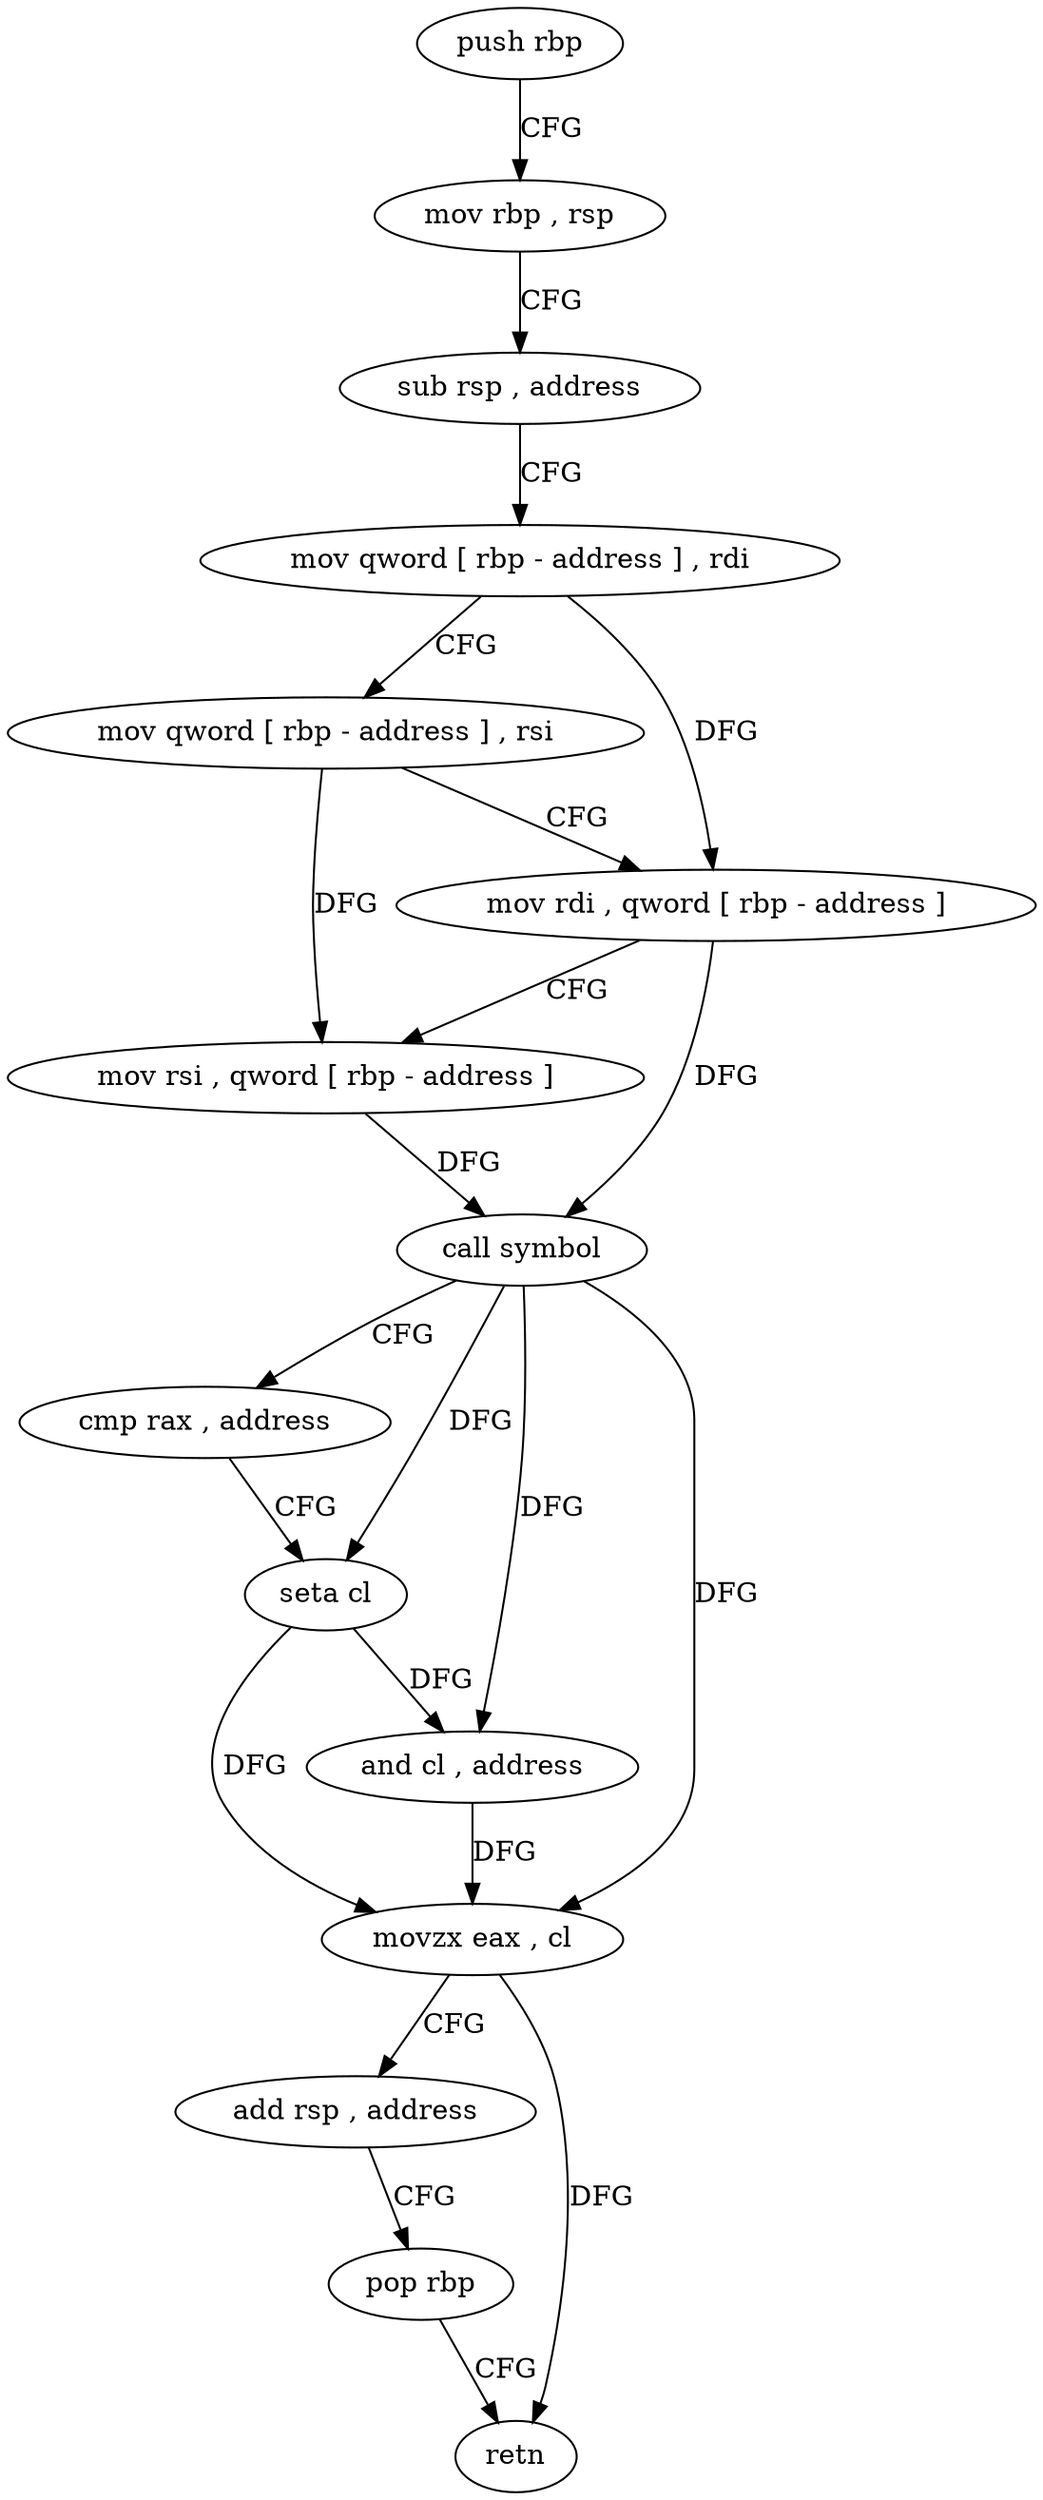 digraph "func" {
"86960" [label = "push rbp" ]
"86961" [label = "mov rbp , rsp" ]
"86964" [label = "sub rsp , address" ]
"86968" [label = "mov qword [ rbp - address ] , rdi" ]
"86972" [label = "mov qword [ rbp - address ] , rsi" ]
"86976" [label = "mov rdi , qword [ rbp - address ]" ]
"86980" [label = "mov rsi , qword [ rbp - address ]" ]
"86984" [label = "call symbol" ]
"86989" [label = "cmp rax , address" ]
"86993" [label = "seta cl" ]
"86996" [label = "and cl , address" ]
"86999" [label = "movzx eax , cl" ]
"87002" [label = "add rsp , address" ]
"87006" [label = "pop rbp" ]
"87007" [label = "retn" ]
"86960" -> "86961" [ label = "CFG" ]
"86961" -> "86964" [ label = "CFG" ]
"86964" -> "86968" [ label = "CFG" ]
"86968" -> "86972" [ label = "CFG" ]
"86968" -> "86976" [ label = "DFG" ]
"86972" -> "86976" [ label = "CFG" ]
"86972" -> "86980" [ label = "DFG" ]
"86976" -> "86980" [ label = "CFG" ]
"86976" -> "86984" [ label = "DFG" ]
"86980" -> "86984" [ label = "DFG" ]
"86984" -> "86989" [ label = "CFG" ]
"86984" -> "86993" [ label = "DFG" ]
"86984" -> "86996" [ label = "DFG" ]
"86984" -> "86999" [ label = "DFG" ]
"86989" -> "86993" [ label = "CFG" ]
"86993" -> "86996" [ label = "DFG" ]
"86993" -> "86999" [ label = "DFG" ]
"86996" -> "86999" [ label = "DFG" ]
"86999" -> "87002" [ label = "CFG" ]
"86999" -> "87007" [ label = "DFG" ]
"87002" -> "87006" [ label = "CFG" ]
"87006" -> "87007" [ label = "CFG" ]
}
